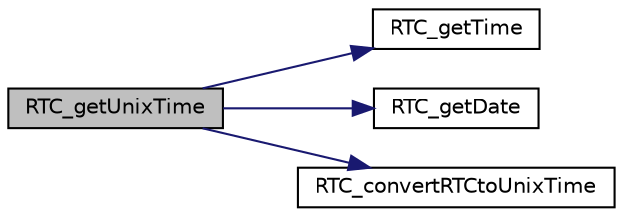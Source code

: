 digraph "RTC_getUnixTime"
{
  edge [fontname="Helvetica",fontsize="10",labelfontname="Helvetica",labelfontsize="10"];
  node [fontname="Helvetica",fontsize="10",shape=record];
  rankdir="LR";
  Node143 [label="RTC_getUnixTime",height=0.2,width=0.4,color="black", fillcolor="grey75", style="filled", fontcolor="black"];
  Node143 -> Node144 [color="midnightblue",fontsize="10",style="solid",fontname="Helvetica"];
  Node144 [label="RTC_getTime",height=0.2,width=0.4,color="black", fillcolor="white", style="filled",URL="$rtc_8c.html#a1a6c518bfabf1187db2d330ed6e9d636",tooltip="gets RTC time "];
  Node143 -> Node145 [color="midnightblue",fontsize="10",style="solid",fontname="Helvetica"];
  Node145 [label="RTC_getDate",height=0.2,width=0.4,color="black", fillcolor="white", style="filled",URL="$rtc_8c.html#a432399abca2147611a2123349ec54a12",tooltip="gets RTC date "];
  Node143 -> Node146 [color="midnightblue",fontsize="10",style="solid",fontname="Helvetica"];
  Node146 [label="RTC_convertRTCtoUnixTime",height=0.2,width=0.4,color="black", fillcolor="white", style="filled",URL="$rtc_8c.html#acd84d79c35dc5b9244239bc5e84c381a"];
}
